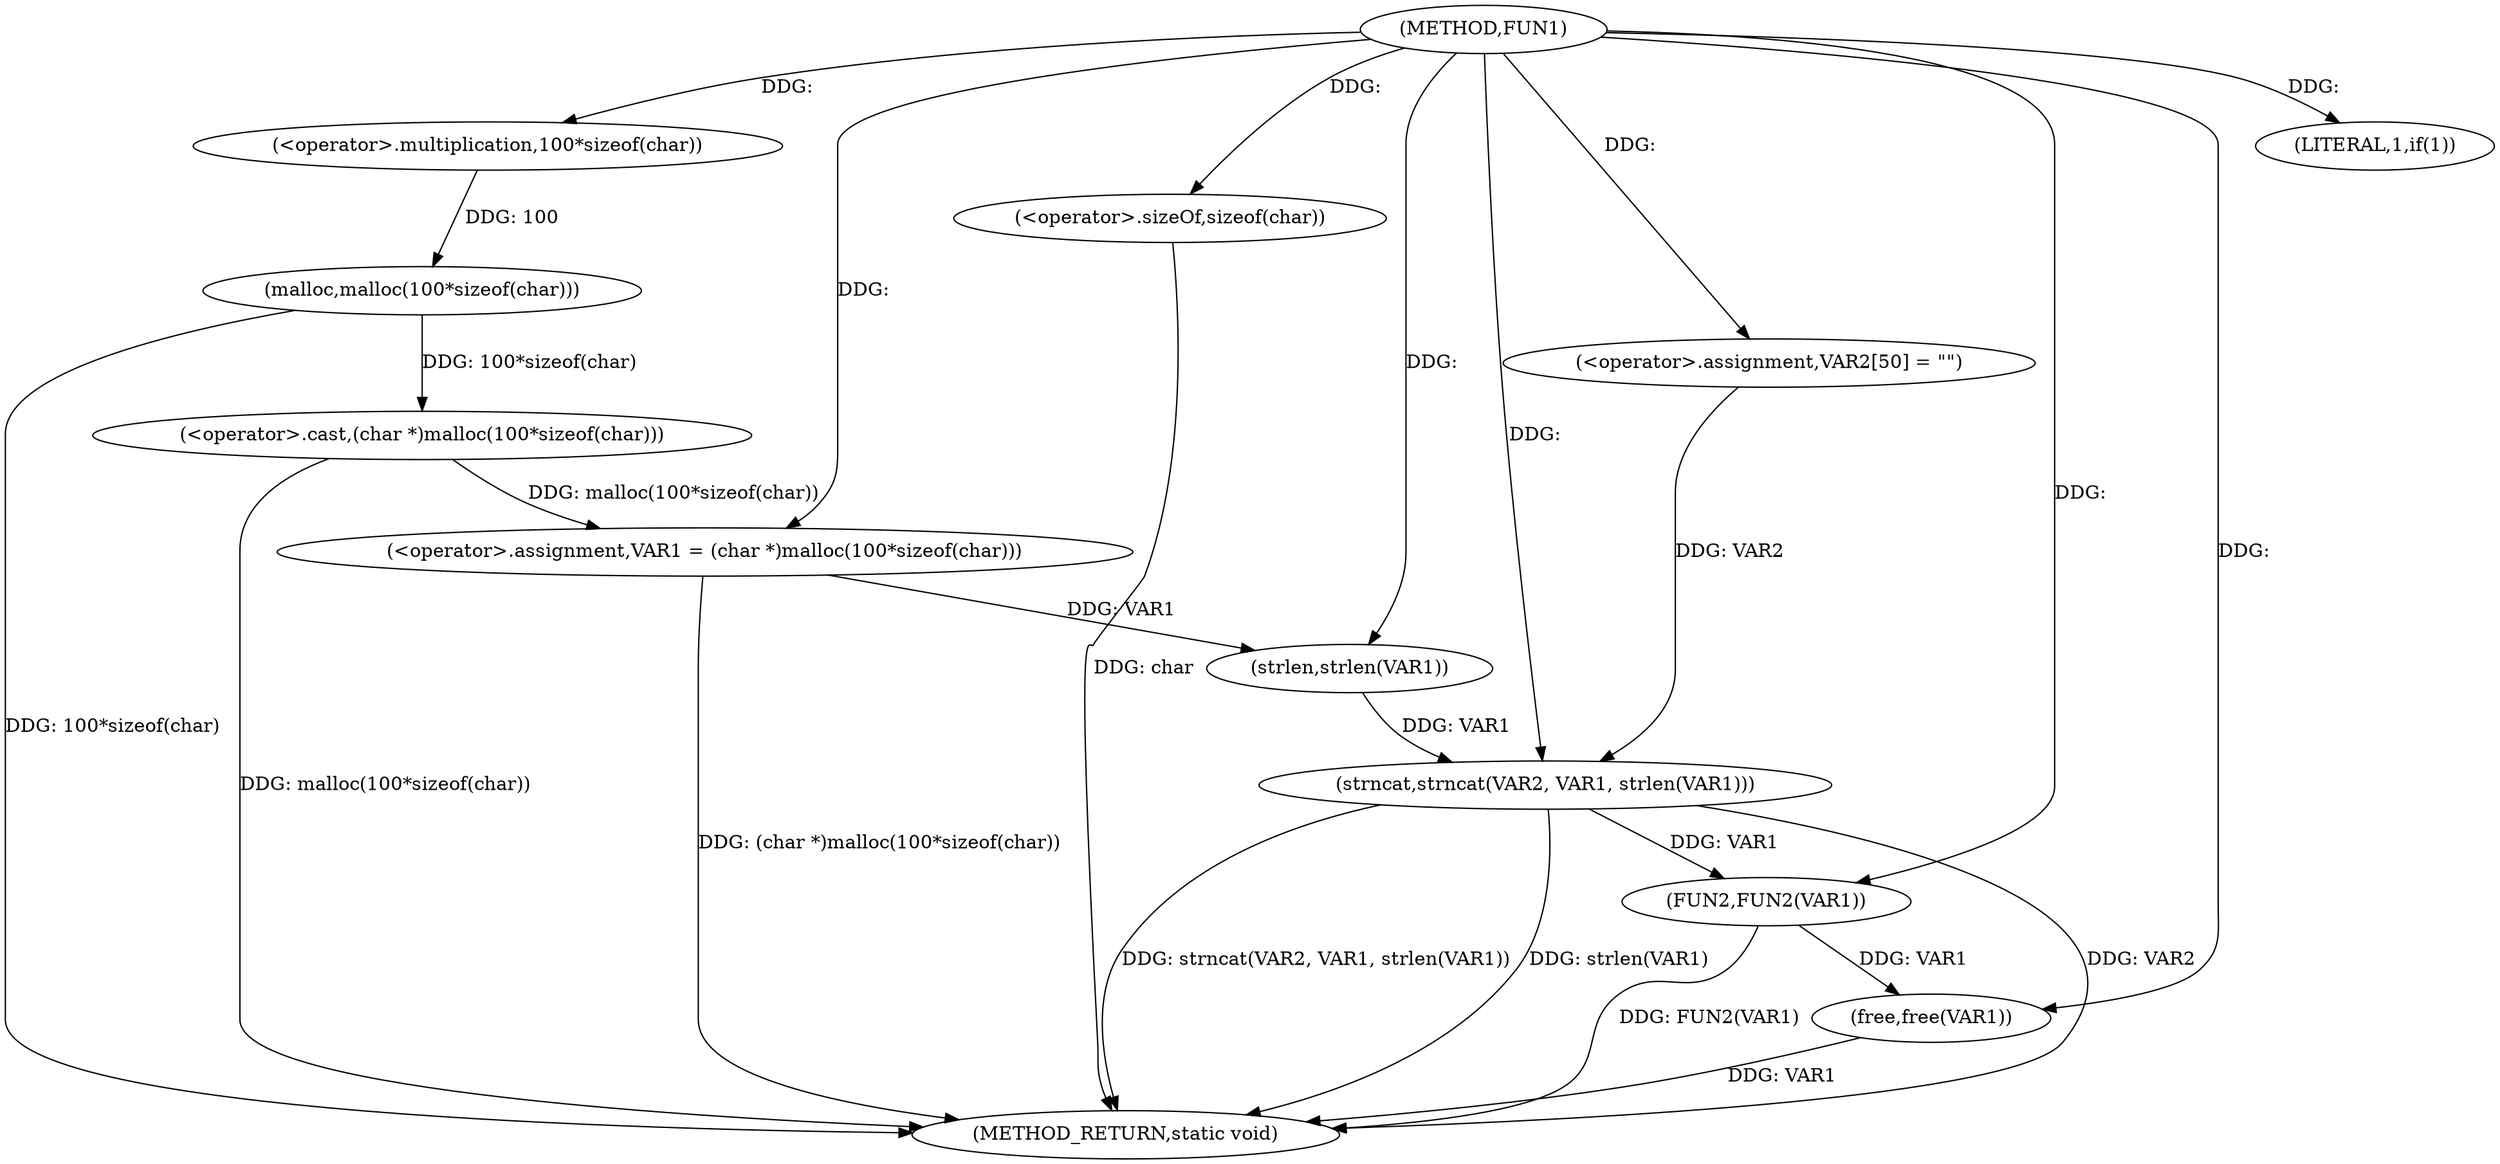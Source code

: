 digraph FUN1 {  
"1000100" [label = "(METHOD,FUN1)" ]
"1000129" [label = "(METHOD_RETURN,static void)" ]
"1000103" [label = "(<operator>.assignment,VAR1 = (char *)malloc(100*sizeof(char)))" ]
"1000105" [label = "(<operator>.cast,(char *)malloc(100*sizeof(char)))" ]
"1000107" [label = "(malloc,malloc(100*sizeof(char)))" ]
"1000108" [label = "(<operator>.multiplication,100*sizeof(char))" ]
"1000110" [label = "(<operator>.sizeOf,sizeof(char))" ]
"1000113" [label = "(LITERAL,1,if(1))" ]
"1000117" [label = "(<operator>.assignment,VAR2[50] = \"\")" ]
"1000120" [label = "(strncat,strncat(VAR2, VAR1, strlen(VAR1)))" ]
"1000123" [label = "(strlen,strlen(VAR1))" ]
"1000125" [label = "(FUN2,FUN2(VAR1))" ]
"1000127" [label = "(free,free(VAR1))" ]
  "1000125" -> "1000129"  [ label = "DDG: FUN2(VAR1)"] 
  "1000107" -> "1000129"  [ label = "DDG: 100*sizeof(char)"] 
  "1000105" -> "1000129"  [ label = "DDG: malloc(100*sizeof(char))"] 
  "1000103" -> "1000129"  [ label = "DDG: (char *)malloc(100*sizeof(char))"] 
  "1000120" -> "1000129"  [ label = "DDG: strlen(VAR1)"] 
  "1000120" -> "1000129"  [ label = "DDG: VAR2"] 
  "1000127" -> "1000129"  [ label = "DDG: VAR1"] 
  "1000110" -> "1000129"  [ label = "DDG: char"] 
  "1000120" -> "1000129"  [ label = "DDG: strncat(VAR2, VAR1, strlen(VAR1))"] 
  "1000105" -> "1000103"  [ label = "DDG: malloc(100*sizeof(char))"] 
  "1000100" -> "1000103"  [ label = "DDG: "] 
  "1000107" -> "1000105"  [ label = "DDG: 100*sizeof(char)"] 
  "1000108" -> "1000107"  [ label = "DDG: 100"] 
  "1000100" -> "1000108"  [ label = "DDG: "] 
  "1000100" -> "1000110"  [ label = "DDG: "] 
  "1000100" -> "1000113"  [ label = "DDG: "] 
  "1000100" -> "1000117"  [ label = "DDG: "] 
  "1000117" -> "1000120"  [ label = "DDG: VAR2"] 
  "1000100" -> "1000120"  [ label = "DDG: "] 
  "1000123" -> "1000120"  [ label = "DDG: VAR1"] 
  "1000103" -> "1000123"  [ label = "DDG: VAR1"] 
  "1000100" -> "1000123"  [ label = "DDG: "] 
  "1000120" -> "1000125"  [ label = "DDG: VAR1"] 
  "1000100" -> "1000125"  [ label = "DDG: "] 
  "1000125" -> "1000127"  [ label = "DDG: VAR1"] 
  "1000100" -> "1000127"  [ label = "DDG: "] 
}
